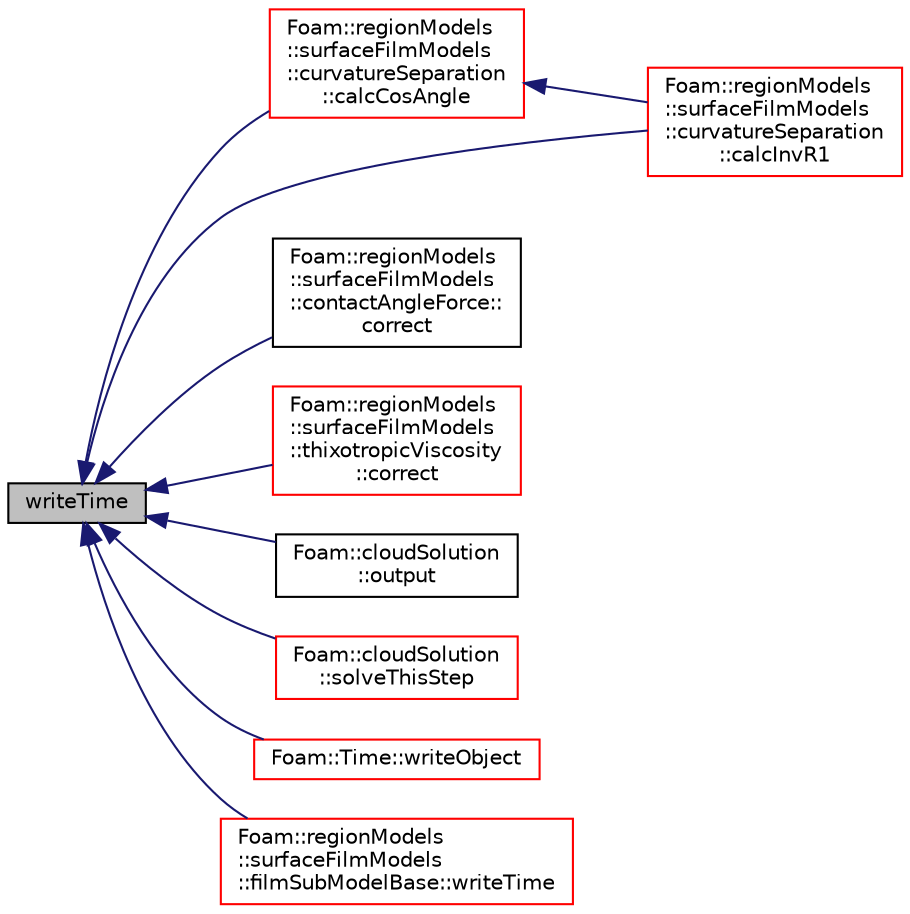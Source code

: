 digraph "writeTime"
{
  bgcolor="transparent";
  edge [fontname="Helvetica",fontsize="10",labelfontname="Helvetica",labelfontsize="10"];
  node [fontname="Helvetica",fontsize="10",shape=record];
  rankdir="LR";
  Node3907 [label="writeTime",height=0.2,width=0.4,color="black", fillcolor="grey75", style="filled", fontcolor="black"];
  Node3907 -> Node3908 [dir="back",color="midnightblue",fontsize="10",style="solid",fontname="Helvetica"];
  Node3908 [label="Foam::regionModels\l::surfaceFilmModels\l::curvatureSeparation\l::calcCosAngle",height=0.2,width=0.4,color="red",URL="$a30173.html#a6595a2ccc657d73bb3e77c3dad18b386",tooltip="Calculate the cosine of the angle between gravity vector and. "];
  Node3908 -> Node3909 [dir="back",color="midnightblue",fontsize="10",style="solid",fontname="Helvetica"];
  Node3909 [label="Foam::regionModels\l::surfaceFilmModels\l::curvatureSeparation\l::calcInvR1",height=0.2,width=0.4,color="red",URL="$a30173.html#a4568326dd9f3d2a04324b1686a207304",tooltip="Calculate local (inverse) radius of curvature. "];
  Node3907 -> Node3909 [dir="back",color="midnightblue",fontsize="10",style="solid",fontname="Helvetica"];
  Node3907 -> Node3911 [dir="back",color="midnightblue",fontsize="10",style="solid",fontname="Helvetica"];
  Node3911 [label="Foam::regionModels\l::surfaceFilmModels\l::contactAngleForce::\lcorrect",height=0.2,width=0.4,color="black",URL="$a30153.html#ae8286cb1594f9b26a1c5291173459307",tooltip="Correct. "];
  Node3907 -> Node3912 [dir="back",color="midnightblue",fontsize="10",style="solid",fontname="Helvetica"];
  Node3912 [label="Foam::regionModels\l::surfaceFilmModels\l::thixotropicViscosity\l::correct",height=0.2,width=0.4,color="red",URL="$a30229.html#a2e639533765b4cde1bd3d0f0c528aa6c",tooltip="Correct. "];
  Node3907 -> Node3914 [dir="back",color="midnightblue",fontsize="10",style="solid",fontname="Helvetica"];
  Node3914 [label="Foam::cloudSolution\l::output",height=0.2,width=0.4,color="black",URL="$a24889.html#aa79db4d1e350112ec045016e886f77a6",tooltip="Returns true if writing this step. "];
  Node3907 -> Node3915 [dir="back",color="midnightblue",fontsize="10",style="solid",fontname="Helvetica"];
  Node3915 [label="Foam::cloudSolution\l::solveThisStep",height=0.2,width=0.4,color="red",URL="$a24889.html#ae83542f43964ca2aacfb65929c81ac83",tooltip="Returns true if performing a cloud iteration this calc step. "];
  Node3907 -> Node3917 [dir="back",color="midnightblue",fontsize="10",style="solid",fontname="Helvetica"];
  Node3917 [label="Foam::Time::writeObject",height=0.2,width=0.4,color="red",URL="$a27457.html#ad29090f3bdbff43fd95fa2d856219b5f",tooltip="Write using given format, version and compression. "];
  Node3907 -> Node3920 [dir="back",color="midnightblue",fontsize="10",style="solid",fontname="Helvetica"];
  Node3920 [label="Foam::regionModels\l::surfaceFilmModels\l::filmSubModelBase::writeTime",height=0.2,width=0.4,color="red",URL="$a30125.html#aef42d42061706ed8efb475bd1f7f1836",tooltip="Flag to indicate when to write a property. "];
}
